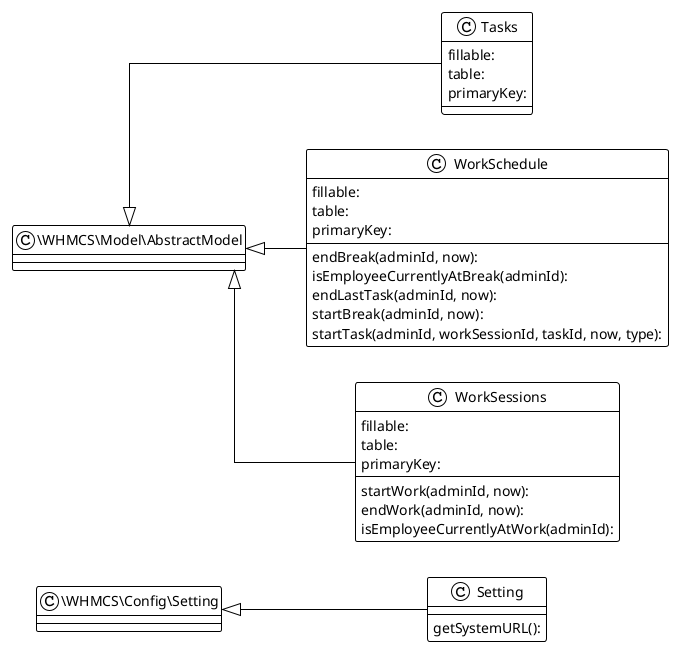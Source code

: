 @startuml

!theme plain
left to right direction
skinparam linetype ortho

class Setting extends \WHMCS\Config\Setting {
   getSystemURL():
}
class Tasks extends \WHMCS\Model\AbstractModel {
   fillable:
   table:
   primaryKey:
}
class WorkSchedule extends \WHMCS\Model\AbstractModel {
   fillable:
   table:
   primaryKey:
   endBreak(adminId, now):
   isEmployeeCurrentlyAtBreak(adminId):
   endLastTask(adminId, now):
   startBreak(adminId, now):
   startTask(adminId, workSessionId, taskId, now, type):
}
class WorkSessions extends \WHMCS\Model\AbstractModel {
   fillable:
   table:
   primaryKey:
   startWork(adminId, now):
   endWork(adminId, now):
   isEmployeeCurrentlyAtWork(adminId):
}

@enduml
